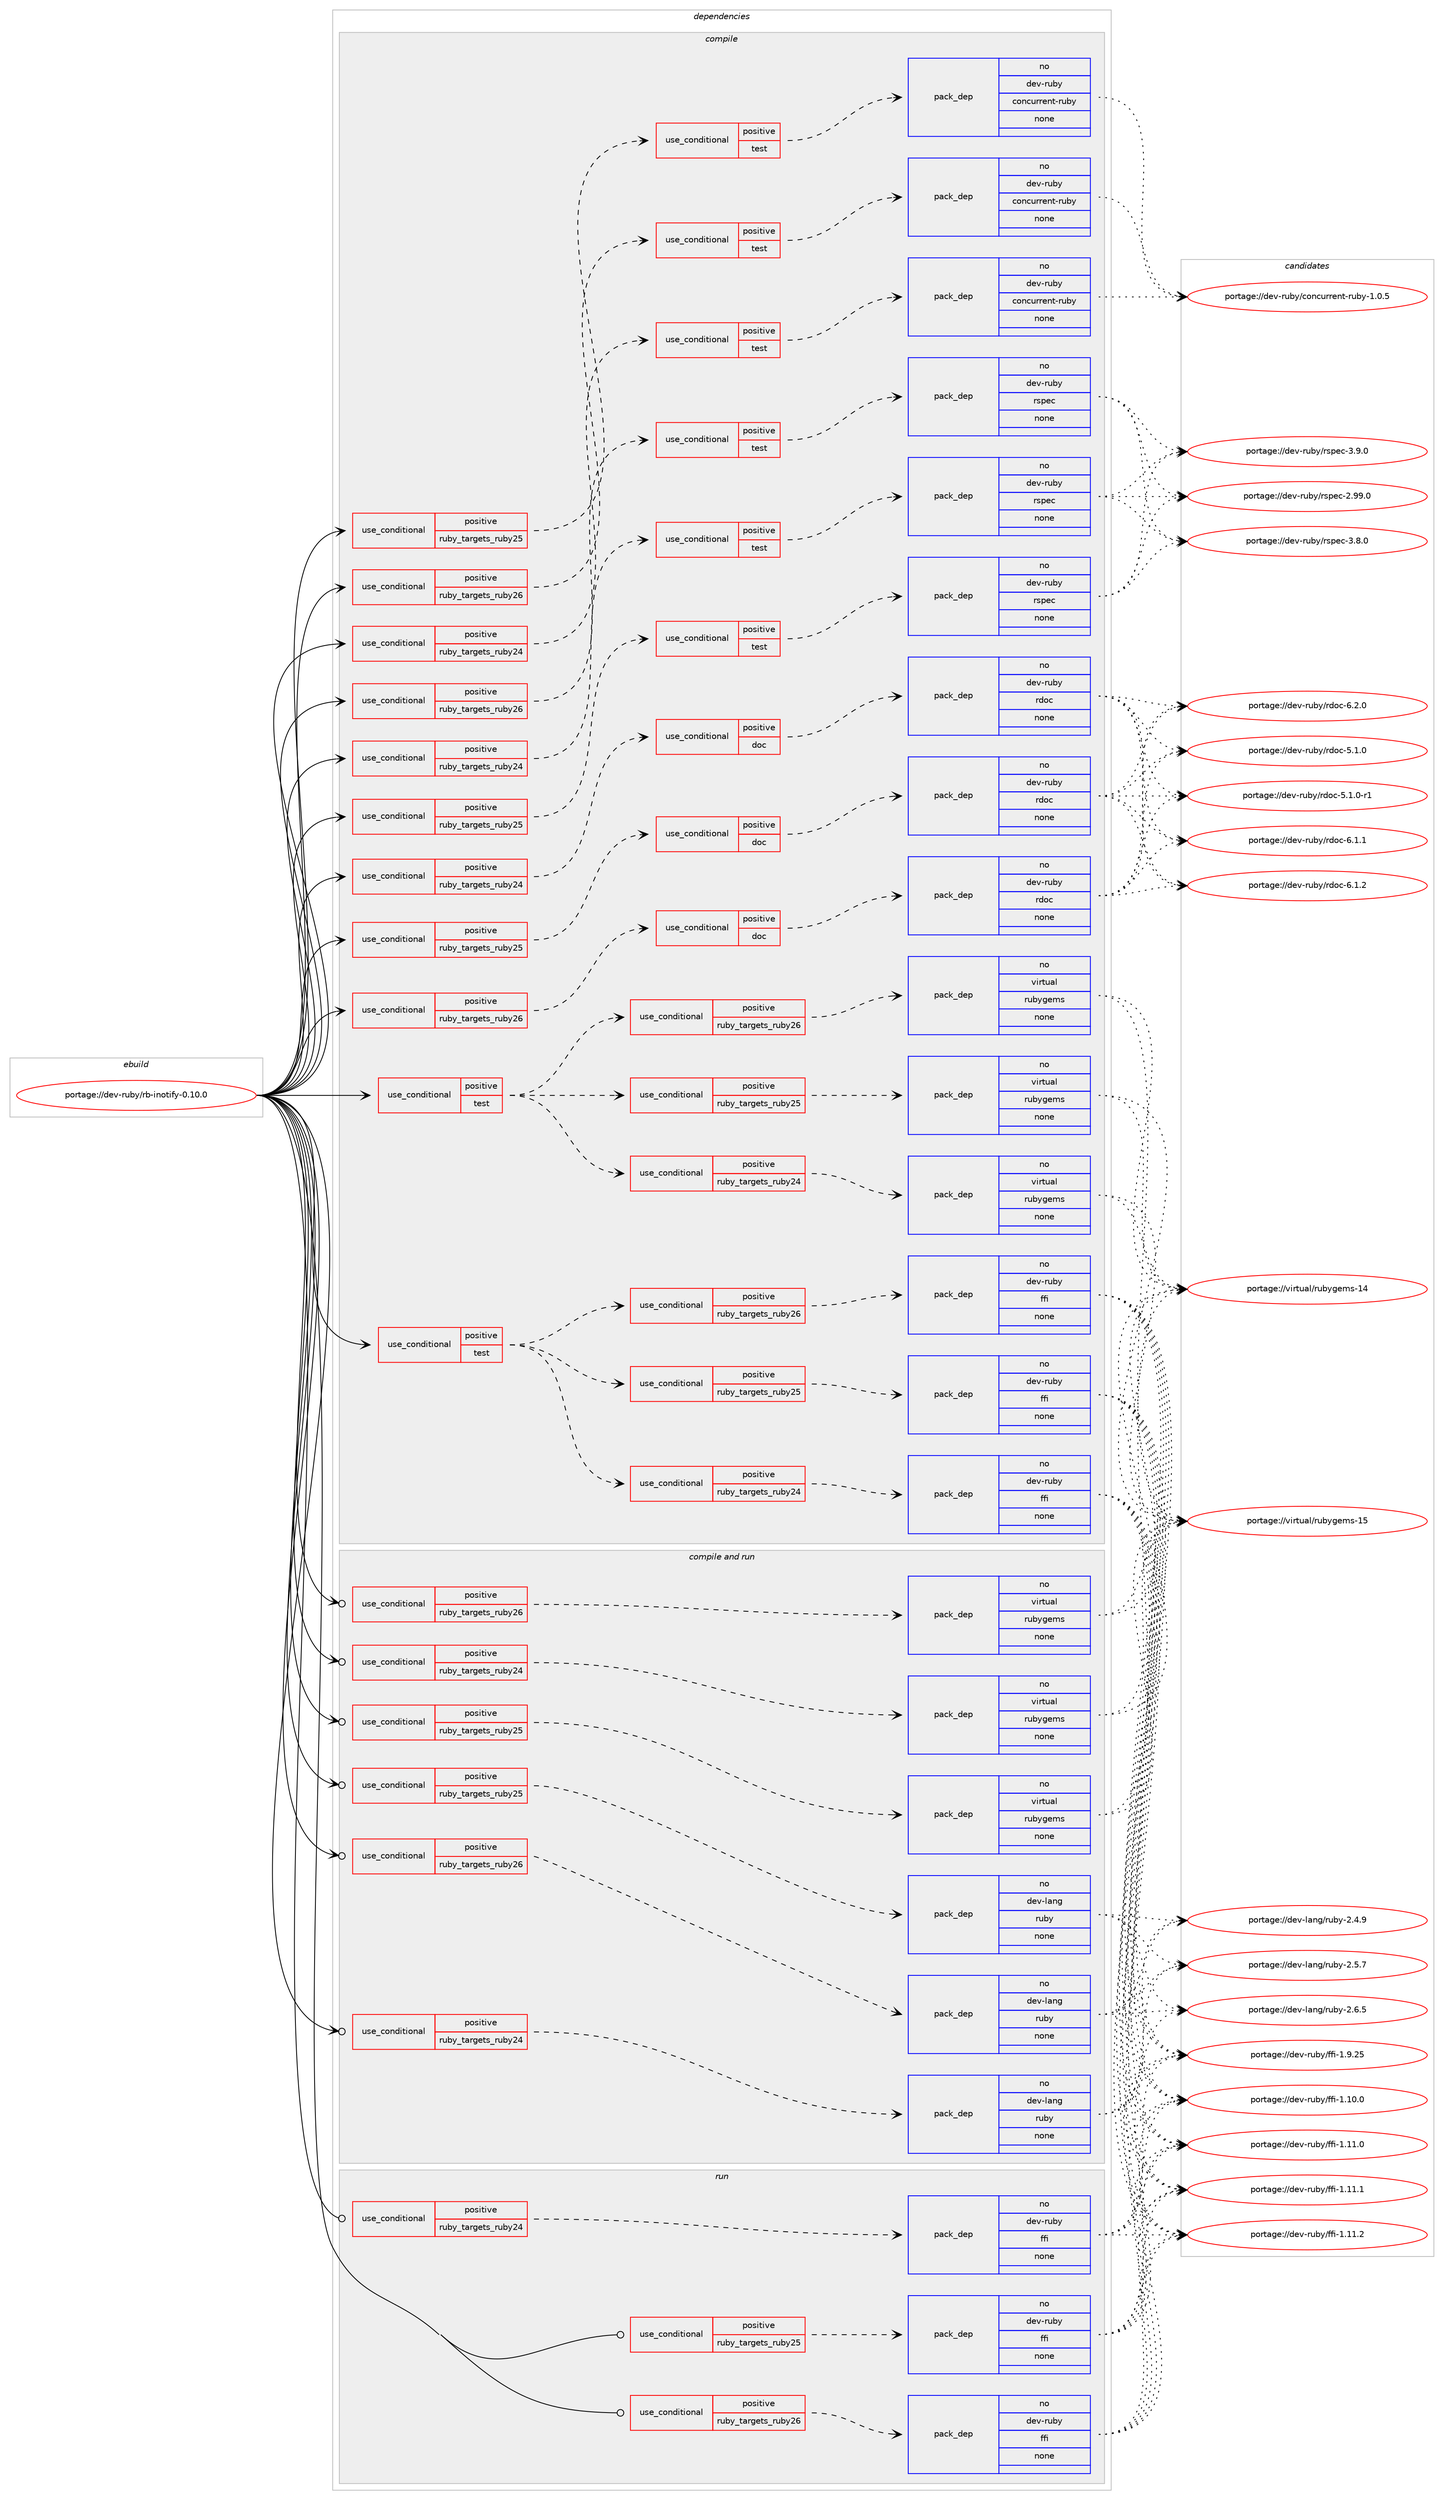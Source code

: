 digraph prolog {

# *************
# Graph options
# *************

newrank=true;
concentrate=true;
compound=true;
graph [rankdir=LR,fontname=Helvetica,fontsize=10,ranksep=1.5];#, ranksep=2.5, nodesep=0.2];
edge  [arrowhead=vee];
node  [fontname=Helvetica,fontsize=10];

# **********
# The ebuild
# **********

subgraph cluster_leftcol {
color=gray;
rank=same;
label=<<i>ebuild</i>>;
id [label="portage://dev-ruby/rb-inotify-0.10.0", color=red, width=4, href="../dev-ruby/rb-inotify-0.10.0.svg"];
}

# ****************
# The dependencies
# ****************

subgraph cluster_midcol {
color=gray;
label=<<i>dependencies</i>>;
subgraph cluster_compile {
fillcolor="#eeeeee";
style=filled;
label=<<i>compile</i>>;
subgraph cond60640 {
dependency237600 [label=<<TABLE BORDER="0" CELLBORDER="1" CELLSPACING="0" CELLPADDING="4"><TR><TD ROWSPAN="3" CELLPADDING="10">use_conditional</TD></TR><TR><TD>positive</TD></TR><TR><TD>ruby_targets_ruby24</TD></TR></TABLE>>, shape=none, color=red];
subgraph cond60641 {
dependency237601 [label=<<TABLE BORDER="0" CELLBORDER="1" CELLSPACING="0" CELLPADDING="4"><TR><TD ROWSPAN="3" CELLPADDING="10">use_conditional</TD></TR><TR><TD>positive</TD></TR><TR><TD>doc</TD></TR></TABLE>>, shape=none, color=red];
subgraph pack173405 {
dependency237602 [label=<<TABLE BORDER="0" CELLBORDER="1" CELLSPACING="0" CELLPADDING="4" WIDTH="220"><TR><TD ROWSPAN="6" CELLPADDING="30">pack_dep</TD></TR><TR><TD WIDTH="110">no</TD></TR><TR><TD>dev-ruby</TD></TR><TR><TD>rdoc</TD></TR><TR><TD>none</TD></TR><TR><TD></TD></TR></TABLE>>, shape=none, color=blue];
}
dependency237601:e -> dependency237602:w [weight=20,style="dashed",arrowhead="vee"];
}
dependency237600:e -> dependency237601:w [weight=20,style="dashed",arrowhead="vee"];
}
id:e -> dependency237600:w [weight=20,style="solid",arrowhead="vee"];
subgraph cond60642 {
dependency237603 [label=<<TABLE BORDER="0" CELLBORDER="1" CELLSPACING="0" CELLPADDING="4"><TR><TD ROWSPAN="3" CELLPADDING="10">use_conditional</TD></TR><TR><TD>positive</TD></TR><TR><TD>ruby_targets_ruby24</TD></TR></TABLE>>, shape=none, color=red];
subgraph cond60643 {
dependency237604 [label=<<TABLE BORDER="0" CELLBORDER="1" CELLSPACING="0" CELLPADDING="4"><TR><TD ROWSPAN="3" CELLPADDING="10">use_conditional</TD></TR><TR><TD>positive</TD></TR><TR><TD>test</TD></TR></TABLE>>, shape=none, color=red];
subgraph pack173406 {
dependency237605 [label=<<TABLE BORDER="0" CELLBORDER="1" CELLSPACING="0" CELLPADDING="4" WIDTH="220"><TR><TD ROWSPAN="6" CELLPADDING="30">pack_dep</TD></TR><TR><TD WIDTH="110">no</TD></TR><TR><TD>dev-ruby</TD></TR><TR><TD>concurrent-ruby</TD></TR><TR><TD>none</TD></TR><TR><TD></TD></TR></TABLE>>, shape=none, color=blue];
}
dependency237604:e -> dependency237605:w [weight=20,style="dashed",arrowhead="vee"];
}
dependency237603:e -> dependency237604:w [weight=20,style="dashed",arrowhead="vee"];
}
id:e -> dependency237603:w [weight=20,style="solid",arrowhead="vee"];
subgraph cond60644 {
dependency237606 [label=<<TABLE BORDER="0" CELLBORDER="1" CELLSPACING="0" CELLPADDING="4"><TR><TD ROWSPAN="3" CELLPADDING="10">use_conditional</TD></TR><TR><TD>positive</TD></TR><TR><TD>ruby_targets_ruby24</TD></TR></TABLE>>, shape=none, color=red];
subgraph cond60645 {
dependency237607 [label=<<TABLE BORDER="0" CELLBORDER="1" CELLSPACING="0" CELLPADDING="4"><TR><TD ROWSPAN="3" CELLPADDING="10">use_conditional</TD></TR><TR><TD>positive</TD></TR><TR><TD>test</TD></TR></TABLE>>, shape=none, color=red];
subgraph pack173407 {
dependency237608 [label=<<TABLE BORDER="0" CELLBORDER="1" CELLSPACING="0" CELLPADDING="4" WIDTH="220"><TR><TD ROWSPAN="6" CELLPADDING="30">pack_dep</TD></TR><TR><TD WIDTH="110">no</TD></TR><TR><TD>dev-ruby</TD></TR><TR><TD>rspec</TD></TR><TR><TD>none</TD></TR><TR><TD></TD></TR></TABLE>>, shape=none, color=blue];
}
dependency237607:e -> dependency237608:w [weight=20,style="dashed",arrowhead="vee"];
}
dependency237606:e -> dependency237607:w [weight=20,style="dashed",arrowhead="vee"];
}
id:e -> dependency237606:w [weight=20,style="solid",arrowhead="vee"];
subgraph cond60646 {
dependency237609 [label=<<TABLE BORDER="0" CELLBORDER="1" CELLSPACING="0" CELLPADDING="4"><TR><TD ROWSPAN="3" CELLPADDING="10">use_conditional</TD></TR><TR><TD>positive</TD></TR><TR><TD>ruby_targets_ruby25</TD></TR></TABLE>>, shape=none, color=red];
subgraph cond60647 {
dependency237610 [label=<<TABLE BORDER="0" CELLBORDER="1" CELLSPACING="0" CELLPADDING="4"><TR><TD ROWSPAN="3" CELLPADDING="10">use_conditional</TD></TR><TR><TD>positive</TD></TR><TR><TD>doc</TD></TR></TABLE>>, shape=none, color=red];
subgraph pack173408 {
dependency237611 [label=<<TABLE BORDER="0" CELLBORDER="1" CELLSPACING="0" CELLPADDING="4" WIDTH="220"><TR><TD ROWSPAN="6" CELLPADDING="30">pack_dep</TD></TR><TR><TD WIDTH="110">no</TD></TR><TR><TD>dev-ruby</TD></TR><TR><TD>rdoc</TD></TR><TR><TD>none</TD></TR><TR><TD></TD></TR></TABLE>>, shape=none, color=blue];
}
dependency237610:e -> dependency237611:w [weight=20,style="dashed",arrowhead="vee"];
}
dependency237609:e -> dependency237610:w [weight=20,style="dashed",arrowhead="vee"];
}
id:e -> dependency237609:w [weight=20,style="solid",arrowhead="vee"];
subgraph cond60648 {
dependency237612 [label=<<TABLE BORDER="0" CELLBORDER="1" CELLSPACING="0" CELLPADDING="4"><TR><TD ROWSPAN="3" CELLPADDING="10">use_conditional</TD></TR><TR><TD>positive</TD></TR><TR><TD>ruby_targets_ruby25</TD></TR></TABLE>>, shape=none, color=red];
subgraph cond60649 {
dependency237613 [label=<<TABLE BORDER="0" CELLBORDER="1" CELLSPACING="0" CELLPADDING="4"><TR><TD ROWSPAN="3" CELLPADDING="10">use_conditional</TD></TR><TR><TD>positive</TD></TR><TR><TD>test</TD></TR></TABLE>>, shape=none, color=red];
subgraph pack173409 {
dependency237614 [label=<<TABLE BORDER="0" CELLBORDER="1" CELLSPACING="0" CELLPADDING="4" WIDTH="220"><TR><TD ROWSPAN="6" CELLPADDING="30">pack_dep</TD></TR><TR><TD WIDTH="110">no</TD></TR><TR><TD>dev-ruby</TD></TR><TR><TD>concurrent-ruby</TD></TR><TR><TD>none</TD></TR><TR><TD></TD></TR></TABLE>>, shape=none, color=blue];
}
dependency237613:e -> dependency237614:w [weight=20,style="dashed",arrowhead="vee"];
}
dependency237612:e -> dependency237613:w [weight=20,style="dashed",arrowhead="vee"];
}
id:e -> dependency237612:w [weight=20,style="solid",arrowhead="vee"];
subgraph cond60650 {
dependency237615 [label=<<TABLE BORDER="0" CELLBORDER="1" CELLSPACING="0" CELLPADDING="4"><TR><TD ROWSPAN="3" CELLPADDING="10">use_conditional</TD></TR><TR><TD>positive</TD></TR><TR><TD>ruby_targets_ruby25</TD></TR></TABLE>>, shape=none, color=red];
subgraph cond60651 {
dependency237616 [label=<<TABLE BORDER="0" CELLBORDER="1" CELLSPACING="0" CELLPADDING="4"><TR><TD ROWSPAN="3" CELLPADDING="10">use_conditional</TD></TR><TR><TD>positive</TD></TR><TR><TD>test</TD></TR></TABLE>>, shape=none, color=red];
subgraph pack173410 {
dependency237617 [label=<<TABLE BORDER="0" CELLBORDER="1" CELLSPACING="0" CELLPADDING="4" WIDTH="220"><TR><TD ROWSPAN="6" CELLPADDING="30">pack_dep</TD></TR><TR><TD WIDTH="110">no</TD></TR><TR><TD>dev-ruby</TD></TR><TR><TD>rspec</TD></TR><TR><TD>none</TD></TR><TR><TD></TD></TR></TABLE>>, shape=none, color=blue];
}
dependency237616:e -> dependency237617:w [weight=20,style="dashed",arrowhead="vee"];
}
dependency237615:e -> dependency237616:w [weight=20,style="dashed",arrowhead="vee"];
}
id:e -> dependency237615:w [weight=20,style="solid",arrowhead="vee"];
subgraph cond60652 {
dependency237618 [label=<<TABLE BORDER="0" CELLBORDER="1" CELLSPACING="0" CELLPADDING="4"><TR><TD ROWSPAN="3" CELLPADDING="10">use_conditional</TD></TR><TR><TD>positive</TD></TR><TR><TD>ruby_targets_ruby26</TD></TR></TABLE>>, shape=none, color=red];
subgraph cond60653 {
dependency237619 [label=<<TABLE BORDER="0" CELLBORDER="1" CELLSPACING="0" CELLPADDING="4"><TR><TD ROWSPAN="3" CELLPADDING="10">use_conditional</TD></TR><TR><TD>positive</TD></TR><TR><TD>doc</TD></TR></TABLE>>, shape=none, color=red];
subgraph pack173411 {
dependency237620 [label=<<TABLE BORDER="0" CELLBORDER="1" CELLSPACING="0" CELLPADDING="4" WIDTH="220"><TR><TD ROWSPAN="6" CELLPADDING="30">pack_dep</TD></TR><TR><TD WIDTH="110">no</TD></TR><TR><TD>dev-ruby</TD></TR><TR><TD>rdoc</TD></TR><TR><TD>none</TD></TR><TR><TD></TD></TR></TABLE>>, shape=none, color=blue];
}
dependency237619:e -> dependency237620:w [weight=20,style="dashed",arrowhead="vee"];
}
dependency237618:e -> dependency237619:w [weight=20,style="dashed",arrowhead="vee"];
}
id:e -> dependency237618:w [weight=20,style="solid",arrowhead="vee"];
subgraph cond60654 {
dependency237621 [label=<<TABLE BORDER="0" CELLBORDER="1" CELLSPACING="0" CELLPADDING="4"><TR><TD ROWSPAN="3" CELLPADDING="10">use_conditional</TD></TR><TR><TD>positive</TD></TR><TR><TD>ruby_targets_ruby26</TD></TR></TABLE>>, shape=none, color=red];
subgraph cond60655 {
dependency237622 [label=<<TABLE BORDER="0" CELLBORDER="1" CELLSPACING="0" CELLPADDING="4"><TR><TD ROWSPAN="3" CELLPADDING="10">use_conditional</TD></TR><TR><TD>positive</TD></TR><TR><TD>test</TD></TR></TABLE>>, shape=none, color=red];
subgraph pack173412 {
dependency237623 [label=<<TABLE BORDER="0" CELLBORDER="1" CELLSPACING="0" CELLPADDING="4" WIDTH="220"><TR><TD ROWSPAN="6" CELLPADDING="30">pack_dep</TD></TR><TR><TD WIDTH="110">no</TD></TR><TR><TD>dev-ruby</TD></TR><TR><TD>concurrent-ruby</TD></TR><TR><TD>none</TD></TR><TR><TD></TD></TR></TABLE>>, shape=none, color=blue];
}
dependency237622:e -> dependency237623:w [weight=20,style="dashed",arrowhead="vee"];
}
dependency237621:e -> dependency237622:w [weight=20,style="dashed",arrowhead="vee"];
}
id:e -> dependency237621:w [weight=20,style="solid",arrowhead="vee"];
subgraph cond60656 {
dependency237624 [label=<<TABLE BORDER="0" CELLBORDER="1" CELLSPACING="0" CELLPADDING="4"><TR><TD ROWSPAN="3" CELLPADDING="10">use_conditional</TD></TR><TR><TD>positive</TD></TR><TR><TD>ruby_targets_ruby26</TD></TR></TABLE>>, shape=none, color=red];
subgraph cond60657 {
dependency237625 [label=<<TABLE BORDER="0" CELLBORDER="1" CELLSPACING="0" CELLPADDING="4"><TR><TD ROWSPAN="3" CELLPADDING="10">use_conditional</TD></TR><TR><TD>positive</TD></TR><TR><TD>test</TD></TR></TABLE>>, shape=none, color=red];
subgraph pack173413 {
dependency237626 [label=<<TABLE BORDER="0" CELLBORDER="1" CELLSPACING="0" CELLPADDING="4" WIDTH="220"><TR><TD ROWSPAN="6" CELLPADDING="30">pack_dep</TD></TR><TR><TD WIDTH="110">no</TD></TR><TR><TD>dev-ruby</TD></TR><TR><TD>rspec</TD></TR><TR><TD>none</TD></TR><TR><TD></TD></TR></TABLE>>, shape=none, color=blue];
}
dependency237625:e -> dependency237626:w [weight=20,style="dashed",arrowhead="vee"];
}
dependency237624:e -> dependency237625:w [weight=20,style="dashed",arrowhead="vee"];
}
id:e -> dependency237624:w [weight=20,style="solid",arrowhead="vee"];
subgraph cond60658 {
dependency237627 [label=<<TABLE BORDER="0" CELLBORDER="1" CELLSPACING="0" CELLPADDING="4"><TR><TD ROWSPAN="3" CELLPADDING="10">use_conditional</TD></TR><TR><TD>positive</TD></TR><TR><TD>test</TD></TR></TABLE>>, shape=none, color=red];
subgraph cond60659 {
dependency237628 [label=<<TABLE BORDER="0" CELLBORDER="1" CELLSPACING="0" CELLPADDING="4"><TR><TD ROWSPAN="3" CELLPADDING="10">use_conditional</TD></TR><TR><TD>positive</TD></TR><TR><TD>ruby_targets_ruby24</TD></TR></TABLE>>, shape=none, color=red];
subgraph pack173414 {
dependency237629 [label=<<TABLE BORDER="0" CELLBORDER="1" CELLSPACING="0" CELLPADDING="4" WIDTH="220"><TR><TD ROWSPAN="6" CELLPADDING="30">pack_dep</TD></TR><TR><TD WIDTH="110">no</TD></TR><TR><TD>dev-ruby</TD></TR><TR><TD>ffi</TD></TR><TR><TD>none</TD></TR><TR><TD></TD></TR></TABLE>>, shape=none, color=blue];
}
dependency237628:e -> dependency237629:w [weight=20,style="dashed",arrowhead="vee"];
}
dependency237627:e -> dependency237628:w [weight=20,style="dashed",arrowhead="vee"];
subgraph cond60660 {
dependency237630 [label=<<TABLE BORDER="0" CELLBORDER="1" CELLSPACING="0" CELLPADDING="4"><TR><TD ROWSPAN="3" CELLPADDING="10">use_conditional</TD></TR><TR><TD>positive</TD></TR><TR><TD>ruby_targets_ruby25</TD></TR></TABLE>>, shape=none, color=red];
subgraph pack173415 {
dependency237631 [label=<<TABLE BORDER="0" CELLBORDER="1" CELLSPACING="0" CELLPADDING="4" WIDTH="220"><TR><TD ROWSPAN="6" CELLPADDING="30">pack_dep</TD></TR><TR><TD WIDTH="110">no</TD></TR><TR><TD>dev-ruby</TD></TR><TR><TD>ffi</TD></TR><TR><TD>none</TD></TR><TR><TD></TD></TR></TABLE>>, shape=none, color=blue];
}
dependency237630:e -> dependency237631:w [weight=20,style="dashed",arrowhead="vee"];
}
dependency237627:e -> dependency237630:w [weight=20,style="dashed",arrowhead="vee"];
subgraph cond60661 {
dependency237632 [label=<<TABLE BORDER="0" CELLBORDER="1" CELLSPACING="0" CELLPADDING="4"><TR><TD ROWSPAN="3" CELLPADDING="10">use_conditional</TD></TR><TR><TD>positive</TD></TR><TR><TD>ruby_targets_ruby26</TD></TR></TABLE>>, shape=none, color=red];
subgraph pack173416 {
dependency237633 [label=<<TABLE BORDER="0" CELLBORDER="1" CELLSPACING="0" CELLPADDING="4" WIDTH="220"><TR><TD ROWSPAN="6" CELLPADDING="30">pack_dep</TD></TR><TR><TD WIDTH="110">no</TD></TR><TR><TD>dev-ruby</TD></TR><TR><TD>ffi</TD></TR><TR><TD>none</TD></TR><TR><TD></TD></TR></TABLE>>, shape=none, color=blue];
}
dependency237632:e -> dependency237633:w [weight=20,style="dashed",arrowhead="vee"];
}
dependency237627:e -> dependency237632:w [weight=20,style="dashed",arrowhead="vee"];
}
id:e -> dependency237627:w [weight=20,style="solid",arrowhead="vee"];
subgraph cond60662 {
dependency237634 [label=<<TABLE BORDER="0" CELLBORDER="1" CELLSPACING="0" CELLPADDING="4"><TR><TD ROWSPAN="3" CELLPADDING="10">use_conditional</TD></TR><TR><TD>positive</TD></TR><TR><TD>test</TD></TR></TABLE>>, shape=none, color=red];
subgraph cond60663 {
dependency237635 [label=<<TABLE BORDER="0" CELLBORDER="1" CELLSPACING="0" CELLPADDING="4"><TR><TD ROWSPAN="3" CELLPADDING="10">use_conditional</TD></TR><TR><TD>positive</TD></TR><TR><TD>ruby_targets_ruby24</TD></TR></TABLE>>, shape=none, color=red];
subgraph pack173417 {
dependency237636 [label=<<TABLE BORDER="0" CELLBORDER="1" CELLSPACING="0" CELLPADDING="4" WIDTH="220"><TR><TD ROWSPAN="6" CELLPADDING="30">pack_dep</TD></TR><TR><TD WIDTH="110">no</TD></TR><TR><TD>virtual</TD></TR><TR><TD>rubygems</TD></TR><TR><TD>none</TD></TR><TR><TD></TD></TR></TABLE>>, shape=none, color=blue];
}
dependency237635:e -> dependency237636:w [weight=20,style="dashed",arrowhead="vee"];
}
dependency237634:e -> dependency237635:w [weight=20,style="dashed",arrowhead="vee"];
subgraph cond60664 {
dependency237637 [label=<<TABLE BORDER="0" CELLBORDER="1" CELLSPACING="0" CELLPADDING="4"><TR><TD ROWSPAN="3" CELLPADDING="10">use_conditional</TD></TR><TR><TD>positive</TD></TR><TR><TD>ruby_targets_ruby25</TD></TR></TABLE>>, shape=none, color=red];
subgraph pack173418 {
dependency237638 [label=<<TABLE BORDER="0" CELLBORDER="1" CELLSPACING="0" CELLPADDING="4" WIDTH="220"><TR><TD ROWSPAN="6" CELLPADDING="30">pack_dep</TD></TR><TR><TD WIDTH="110">no</TD></TR><TR><TD>virtual</TD></TR><TR><TD>rubygems</TD></TR><TR><TD>none</TD></TR><TR><TD></TD></TR></TABLE>>, shape=none, color=blue];
}
dependency237637:e -> dependency237638:w [weight=20,style="dashed",arrowhead="vee"];
}
dependency237634:e -> dependency237637:w [weight=20,style="dashed",arrowhead="vee"];
subgraph cond60665 {
dependency237639 [label=<<TABLE BORDER="0" CELLBORDER="1" CELLSPACING="0" CELLPADDING="4"><TR><TD ROWSPAN="3" CELLPADDING="10">use_conditional</TD></TR><TR><TD>positive</TD></TR><TR><TD>ruby_targets_ruby26</TD></TR></TABLE>>, shape=none, color=red];
subgraph pack173419 {
dependency237640 [label=<<TABLE BORDER="0" CELLBORDER="1" CELLSPACING="0" CELLPADDING="4" WIDTH="220"><TR><TD ROWSPAN="6" CELLPADDING="30">pack_dep</TD></TR><TR><TD WIDTH="110">no</TD></TR><TR><TD>virtual</TD></TR><TR><TD>rubygems</TD></TR><TR><TD>none</TD></TR><TR><TD></TD></TR></TABLE>>, shape=none, color=blue];
}
dependency237639:e -> dependency237640:w [weight=20,style="dashed",arrowhead="vee"];
}
dependency237634:e -> dependency237639:w [weight=20,style="dashed",arrowhead="vee"];
}
id:e -> dependency237634:w [weight=20,style="solid",arrowhead="vee"];
}
subgraph cluster_compileandrun {
fillcolor="#eeeeee";
style=filled;
label=<<i>compile and run</i>>;
subgraph cond60666 {
dependency237641 [label=<<TABLE BORDER="0" CELLBORDER="1" CELLSPACING="0" CELLPADDING="4"><TR><TD ROWSPAN="3" CELLPADDING="10">use_conditional</TD></TR><TR><TD>positive</TD></TR><TR><TD>ruby_targets_ruby24</TD></TR></TABLE>>, shape=none, color=red];
subgraph pack173420 {
dependency237642 [label=<<TABLE BORDER="0" CELLBORDER="1" CELLSPACING="0" CELLPADDING="4" WIDTH="220"><TR><TD ROWSPAN="6" CELLPADDING="30">pack_dep</TD></TR><TR><TD WIDTH="110">no</TD></TR><TR><TD>dev-lang</TD></TR><TR><TD>ruby</TD></TR><TR><TD>none</TD></TR><TR><TD></TD></TR></TABLE>>, shape=none, color=blue];
}
dependency237641:e -> dependency237642:w [weight=20,style="dashed",arrowhead="vee"];
}
id:e -> dependency237641:w [weight=20,style="solid",arrowhead="odotvee"];
subgraph cond60667 {
dependency237643 [label=<<TABLE BORDER="0" CELLBORDER="1" CELLSPACING="0" CELLPADDING="4"><TR><TD ROWSPAN="3" CELLPADDING="10">use_conditional</TD></TR><TR><TD>positive</TD></TR><TR><TD>ruby_targets_ruby24</TD></TR></TABLE>>, shape=none, color=red];
subgraph pack173421 {
dependency237644 [label=<<TABLE BORDER="0" CELLBORDER="1" CELLSPACING="0" CELLPADDING="4" WIDTH="220"><TR><TD ROWSPAN="6" CELLPADDING="30">pack_dep</TD></TR><TR><TD WIDTH="110">no</TD></TR><TR><TD>virtual</TD></TR><TR><TD>rubygems</TD></TR><TR><TD>none</TD></TR><TR><TD></TD></TR></TABLE>>, shape=none, color=blue];
}
dependency237643:e -> dependency237644:w [weight=20,style="dashed",arrowhead="vee"];
}
id:e -> dependency237643:w [weight=20,style="solid",arrowhead="odotvee"];
subgraph cond60668 {
dependency237645 [label=<<TABLE BORDER="0" CELLBORDER="1" CELLSPACING="0" CELLPADDING="4"><TR><TD ROWSPAN="3" CELLPADDING="10">use_conditional</TD></TR><TR><TD>positive</TD></TR><TR><TD>ruby_targets_ruby25</TD></TR></TABLE>>, shape=none, color=red];
subgraph pack173422 {
dependency237646 [label=<<TABLE BORDER="0" CELLBORDER="1" CELLSPACING="0" CELLPADDING="4" WIDTH="220"><TR><TD ROWSPAN="6" CELLPADDING="30">pack_dep</TD></TR><TR><TD WIDTH="110">no</TD></TR><TR><TD>dev-lang</TD></TR><TR><TD>ruby</TD></TR><TR><TD>none</TD></TR><TR><TD></TD></TR></TABLE>>, shape=none, color=blue];
}
dependency237645:e -> dependency237646:w [weight=20,style="dashed",arrowhead="vee"];
}
id:e -> dependency237645:w [weight=20,style="solid",arrowhead="odotvee"];
subgraph cond60669 {
dependency237647 [label=<<TABLE BORDER="0" CELLBORDER="1" CELLSPACING="0" CELLPADDING="4"><TR><TD ROWSPAN="3" CELLPADDING="10">use_conditional</TD></TR><TR><TD>positive</TD></TR><TR><TD>ruby_targets_ruby25</TD></TR></TABLE>>, shape=none, color=red];
subgraph pack173423 {
dependency237648 [label=<<TABLE BORDER="0" CELLBORDER="1" CELLSPACING="0" CELLPADDING="4" WIDTH="220"><TR><TD ROWSPAN="6" CELLPADDING="30">pack_dep</TD></TR><TR><TD WIDTH="110">no</TD></TR><TR><TD>virtual</TD></TR><TR><TD>rubygems</TD></TR><TR><TD>none</TD></TR><TR><TD></TD></TR></TABLE>>, shape=none, color=blue];
}
dependency237647:e -> dependency237648:w [weight=20,style="dashed",arrowhead="vee"];
}
id:e -> dependency237647:w [weight=20,style="solid",arrowhead="odotvee"];
subgraph cond60670 {
dependency237649 [label=<<TABLE BORDER="0" CELLBORDER="1" CELLSPACING="0" CELLPADDING="4"><TR><TD ROWSPAN="3" CELLPADDING="10">use_conditional</TD></TR><TR><TD>positive</TD></TR><TR><TD>ruby_targets_ruby26</TD></TR></TABLE>>, shape=none, color=red];
subgraph pack173424 {
dependency237650 [label=<<TABLE BORDER="0" CELLBORDER="1" CELLSPACING="0" CELLPADDING="4" WIDTH="220"><TR><TD ROWSPAN="6" CELLPADDING="30">pack_dep</TD></TR><TR><TD WIDTH="110">no</TD></TR><TR><TD>dev-lang</TD></TR><TR><TD>ruby</TD></TR><TR><TD>none</TD></TR><TR><TD></TD></TR></TABLE>>, shape=none, color=blue];
}
dependency237649:e -> dependency237650:w [weight=20,style="dashed",arrowhead="vee"];
}
id:e -> dependency237649:w [weight=20,style="solid",arrowhead="odotvee"];
subgraph cond60671 {
dependency237651 [label=<<TABLE BORDER="0" CELLBORDER="1" CELLSPACING="0" CELLPADDING="4"><TR><TD ROWSPAN="3" CELLPADDING="10">use_conditional</TD></TR><TR><TD>positive</TD></TR><TR><TD>ruby_targets_ruby26</TD></TR></TABLE>>, shape=none, color=red];
subgraph pack173425 {
dependency237652 [label=<<TABLE BORDER="0" CELLBORDER="1" CELLSPACING="0" CELLPADDING="4" WIDTH="220"><TR><TD ROWSPAN="6" CELLPADDING="30">pack_dep</TD></TR><TR><TD WIDTH="110">no</TD></TR><TR><TD>virtual</TD></TR><TR><TD>rubygems</TD></TR><TR><TD>none</TD></TR><TR><TD></TD></TR></TABLE>>, shape=none, color=blue];
}
dependency237651:e -> dependency237652:w [weight=20,style="dashed",arrowhead="vee"];
}
id:e -> dependency237651:w [weight=20,style="solid",arrowhead="odotvee"];
}
subgraph cluster_run {
fillcolor="#eeeeee";
style=filled;
label=<<i>run</i>>;
subgraph cond60672 {
dependency237653 [label=<<TABLE BORDER="0" CELLBORDER="1" CELLSPACING="0" CELLPADDING="4"><TR><TD ROWSPAN="3" CELLPADDING="10">use_conditional</TD></TR><TR><TD>positive</TD></TR><TR><TD>ruby_targets_ruby24</TD></TR></TABLE>>, shape=none, color=red];
subgraph pack173426 {
dependency237654 [label=<<TABLE BORDER="0" CELLBORDER="1" CELLSPACING="0" CELLPADDING="4" WIDTH="220"><TR><TD ROWSPAN="6" CELLPADDING="30">pack_dep</TD></TR><TR><TD WIDTH="110">no</TD></TR><TR><TD>dev-ruby</TD></TR><TR><TD>ffi</TD></TR><TR><TD>none</TD></TR><TR><TD></TD></TR></TABLE>>, shape=none, color=blue];
}
dependency237653:e -> dependency237654:w [weight=20,style="dashed",arrowhead="vee"];
}
id:e -> dependency237653:w [weight=20,style="solid",arrowhead="odot"];
subgraph cond60673 {
dependency237655 [label=<<TABLE BORDER="0" CELLBORDER="1" CELLSPACING="0" CELLPADDING="4"><TR><TD ROWSPAN="3" CELLPADDING="10">use_conditional</TD></TR><TR><TD>positive</TD></TR><TR><TD>ruby_targets_ruby25</TD></TR></TABLE>>, shape=none, color=red];
subgraph pack173427 {
dependency237656 [label=<<TABLE BORDER="0" CELLBORDER="1" CELLSPACING="0" CELLPADDING="4" WIDTH="220"><TR><TD ROWSPAN="6" CELLPADDING="30">pack_dep</TD></TR><TR><TD WIDTH="110">no</TD></TR><TR><TD>dev-ruby</TD></TR><TR><TD>ffi</TD></TR><TR><TD>none</TD></TR><TR><TD></TD></TR></TABLE>>, shape=none, color=blue];
}
dependency237655:e -> dependency237656:w [weight=20,style="dashed",arrowhead="vee"];
}
id:e -> dependency237655:w [weight=20,style="solid",arrowhead="odot"];
subgraph cond60674 {
dependency237657 [label=<<TABLE BORDER="0" CELLBORDER="1" CELLSPACING="0" CELLPADDING="4"><TR><TD ROWSPAN="3" CELLPADDING="10">use_conditional</TD></TR><TR><TD>positive</TD></TR><TR><TD>ruby_targets_ruby26</TD></TR></TABLE>>, shape=none, color=red];
subgraph pack173428 {
dependency237658 [label=<<TABLE BORDER="0" CELLBORDER="1" CELLSPACING="0" CELLPADDING="4" WIDTH="220"><TR><TD ROWSPAN="6" CELLPADDING="30">pack_dep</TD></TR><TR><TD WIDTH="110">no</TD></TR><TR><TD>dev-ruby</TD></TR><TR><TD>ffi</TD></TR><TR><TD>none</TD></TR><TR><TD></TD></TR></TABLE>>, shape=none, color=blue];
}
dependency237657:e -> dependency237658:w [weight=20,style="dashed",arrowhead="vee"];
}
id:e -> dependency237657:w [weight=20,style="solid",arrowhead="odot"];
}
}

# **************
# The candidates
# **************

subgraph cluster_choices {
rank=same;
color=gray;
label=<<i>candidates</i>>;

subgraph choice173405 {
color=black;
nodesep=1;
choiceportage10010111845114117981214711410011199455346494648 [label="portage://dev-ruby/rdoc-5.1.0", color=red, width=4,href="../dev-ruby/rdoc-5.1.0.svg"];
choiceportage100101118451141179812147114100111994553464946484511449 [label="portage://dev-ruby/rdoc-5.1.0-r1", color=red, width=4,href="../dev-ruby/rdoc-5.1.0-r1.svg"];
choiceportage10010111845114117981214711410011199455446494649 [label="portage://dev-ruby/rdoc-6.1.1", color=red, width=4,href="../dev-ruby/rdoc-6.1.1.svg"];
choiceportage10010111845114117981214711410011199455446494650 [label="portage://dev-ruby/rdoc-6.1.2", color=red, width=4,href="../dev-ruby/rdoc-6.1.2.svg"];
choiceportage10010111845114117981214711410011199455446504648 [label="portage://dev-ruby/rdoc-6.2.0", color=red, width=4,href="../dev-ruby/rdoc-6.2.0.svg"];
dependency237602:e -> choiceportage10010111845114117981214711410011199455346494648:w [style=dotted,weight="100"];
dependency237602:e -> choiceportage100101118451141179812147114100111994553464946484511449:w [style=dotted,weight="100"];
dependency237602:e -> choiceportage10010111845114117981214711410011199455446494649:w [style=dotted,weight="100"];
dependency237602:e -> choiceportage10010111845114117981214711410011199455446494650:w [style=dotted,weight="100"];
dependency237602:e -> choiceportage10010111845114117981214711410011199455446504648:w [style=dotted,weight="100"];
}
subgraph choice173406 {
color=black;
nodesep=1;
choiceportage10010111845114117981214799111110991171141141011101164511411798121454946484653 [label="portage://dev-ruby/concurrent-ruby-1.0.5", color=red, width=4,href="../dev-ruby/concurrent-ruby-1.0.5.svg"];
dependency237605:e -> choiceportage10010111845114117981214799111110991171141141011101164511411798121454946484653:w [style=dotted,weight="100"];
}
subgraph choice173407 {
color=black;
nodesep=1;
choiceportage1001011184511411798121471141151121019945504657574648 [label="portage://dev-ruby/rspec-2.99.0", color=red, width=4,href="../dev-ruby/rspec-2.99.0.svg"];
choiceportage10010111845114117981214711411511210199455146564648 [label="portage://dev-ruby/rspec-3.8.0", color=red, width=4,href="../dev-ruby/rspec-3.8.0.svg"];
choiceportage10010111845114117981214711411511210199455146574648 [label="portage://dev-ruby/rspec-3.9.0", color=red, width=4,href="../dev-ruby/rspec-3.9.0.svg"];
dependency237608:e -> choiceportage1001011184511411798121471141151121019945504657574648:w [style=dotted,weight="100"];
dependency237608:e -> choiceportage10010111845114117981214711411511210199455146564648:w [style=dotted,weight="100"];
dependency237608:e -> choiceportage10010111845114117981214711411511210199455146574648:w [style=dotted,weight="100"];
}
subgraph choice173408 {
color=black;
nodesep=1;
choiceportage10010111845114117981214711410011199455346494648 [label="portage://dev-ruby/rdoc-5.1.0", color=red, width=4,href="../dev-ruby/rdoc-5.1.0.svg"];
choiceportage100101118451141179812147114100111994553464946484511449 [label="portage://dev-ruby/rdoc-5.1.0-r1", color=red, width=4,href="../dev-ruby/rdoc-5.1.0-r1.svg"];
choiceportage10010111845114117981214711410011199455446494649 [label="portage://dev-ruby/rdoc-6.1.1", color=red, width=4,href="../dev-ruby/rdoc-6.1.1.svg"];
choiceportage10010111845114117981214711410011199455446494650 [label="portage://dev-ruby/rdoc-6.1.2", color=red, width=4,href="../dev-ruby/rdoc-6.1.2.svg"];
choiceportage10010111845114117981214711410011199455446504648 [label="portage://dev-ruby/rdoc-6.2.0", color=red, width=4,href="../dev-ruby/rdoc-6.2.0.svg"];
dependency237611:e -> choiceportage10010111845114117981214711410011199455346494648:w [style=dotted,weight="100"];
dependency237611:e -> choiceportage100101118451141179812147114100111994553464946484511449:w [style=dotted,weight="100"];
dependency237611:e -> choiceportage10010111845114117981214711410011199455446494649:w [style=dotted,weight="100"];
dependency237611:e -> choiceportage10010111845114117981214711410011199455446494650:w [style=dotted,weight="100"];
dependency237611:e -> choiceportage10010111845114117981214711410011199455446504648:w [style=dotted,weight="100"];
}
subgraph choice173409 {
color=black;
nodesep=1;
choiceportage10010111845114117981214799111110991171141141011101164511411798121454946484653 [label="portage://dev-ruby/concurrent-ruby-1.0.5", color=red, width=4,href="../dev-ruby/concurrent-ruby-1.0.5.svg"];
dependency237614:e -> choiceportage10010111845114117981214799111110991171141141011101164511411798121454946484653:w [style=dotted,weight="100"];
}
subgraph choice173410 {
color=black;
nodesep=1;
choiceportage1001011184511411798121471141151121019945504657574648 [label="portage://dev-ruby/rspec-2.99.0", color=red, width=4,href="../dev-ruby/rspec-2.99.0.svg"];
choiceportage10010111845114117981214711411511210199455146564648 [label="portage://dev-ruby/rspec-3.8.0", color=red, width=4,href="../dev-ruby/rspec-3.8.0.svg"];
choiceportage10010111845114117981214711411511210199455146574648 [label="portage://dev-ruby/rspec-3.9.0", color=red, width=4,href="../dev-ruby/rspec-3.9.0.svg"];
dependency237617:e -> choiceportage1001011184511411798121471141151121019945504657574648:w [style=dotted,weight="100"];
dependency237617:e -> choiceportage10010111845114117981214711411511210199455146564648:w [style=dotted,weight="100"];
dependency237617:e -> choiceportage10010111845114117981214711411511210199455146574648:w [style=dotted,weight="100"];
}
subgraph choice173411 {
color=black;
nodesep=1;
choiceportage10010111845114117981214711410011199455346494648 [label="portage://dev-ruby/rdoc-5.1.0", color=red, width=4,href="../dev-ruby/rdoc-5.1.0.svg"];
choiceportage100101118451141179812147114100111994553464946484511449 [label="portage://dev-ruby/rdoc-5.1.0-r1", color=red, width=4,href="../dev-ruby/rdoc-5.1.0-r1.svg"];
choiceportage10010111845114117981214711410011199455446494649 [label="portage://dev-ruby/rdoc-6.1.1", color=red, width=4,href="../dev-ruby/rdoc-6.1.1.svg"];
choiceportage10010111845114117981214711410011199455446494650 [label="portage://dev-ruby/rdoc-6.1.2", color=red, width=4,href="../dev-ruby/rdoc-6.1.2.svg"];
choiceportage10010111845114117981214711410011199455446504648 [label="portage://dev-ruby/rdoc-6.2.0", color=red, width=4,href="../dev-ruby/rdoc-6.2.0.svg"];
dependency237620:e -> choiceportage10010111845114117981214711410011199455346494648:w [style=dotted,weight="100"];
dependency237620:e -> choiceportage100101118451141179812147114100111994553464946484511449:w [style=dotted,weight="100"];
dependency237620:e -> choiceportage10010111845114117981214711410011199455446494649:w [style=dotted,weight="100"];
dependency237620:e -> choiceportage10010111845114117981214711410011199455446494650:w [style=dotted,weight="100"];
dependency237620:e -> choiceportage10010111845114117981214711410011199455446504648:w [style=dotted,weight="100"];
}
subgraph choice173412 {
color=black;
nodesep=1;
choiceportage10010111845114117981214799111110991171141141011101164511411798121454946484653 [label="portage://dev-ruby/concurrent-ruby-1.0.5", color=red, width=4,href="../dev-ruby/concurrent-ruby-1.0.5.svg"];
dependency237623:e -> choiceportage10010111845114117981214799111110991171141141011101164511411798121454946484653:w [style=dotted,weight="100"];
}
subgraph choice173413 {
color=black;
nodesep=1;
choiceportage1001011184511411798121471141151121019945504657574648 [label="portage://dev-ruby/rspec-2.99.0", color=red, width=4,href="../dev-ruby/rspec-2.99.0.svg"];
choiceportage10010111845114117981214711411511210199455146564648 [label="portage://dev-ruby/rspec-3.8.0", color=red, width=4,href="../dev-ruby/rspec-3.8.0.svg"];
choiceportage10010111845114117981214711411511210199455146574648 [label="portage://dev-ruby/rspec-3.9.0", color=red, width=4,href="../dev-ruby/rspec-3.9.0.svg"];
dependency237626:e -> choiceportage1001011184511411798121471141151121019945504657574648:w [style=dotted,weight="100"];
dependency237626:e -> choiceportage10010111845114117981214711411511210199455146564648:w [style=dotted,weight="100"];
dependency237626:e -> choiceportage10010111845114117981214711411511210199455146574648:w [style=dotted,weight="100"];
}
subgraph choice173414 {
color=black;
nodesep=1;
choiceportage10010111845114117981214710210210545494649484648 [label="portage://dev-ruby/ffi-1.10.0", color=red, width=4,href="../dev-ruby/ffi-1.10.0.svg"];
choiceportage10010111845114117981214710210210545494649494648 [label="portage://dev-ruby/ffi-1.11.0", color=red, width=4,href="../dev-ruby/ffi-1.11.0.svg"];
choiceportage10010111845114117981214710210210545494649494649 [label="portage://dev-ruby/ffi-1.11.1", color=red, width=4,href="../dev-ruby/ffi-1.11.1.svg"];
choiceportage10010111845114117981214710210210545494649494650 [label="portage://dev-ruby/ffi-1.11.2", color=red, width=4,href="../dev-ruby/ffi-1.11.2.svg"];
choiceportage10010111845114117981214710210210545494657465053 [label="portage://dev-ruby/ffi-1.9.25", color=red, width=4,href="../dev-ruby/ffi-1.9.25.svg"];
dependency237629:e -> choiceportage10010111845114117981214710210210545494649484648:w [style=dotted,weight="100"];
dependency237629:e -> choiceportage10010111845114117981214710210210545494649494648:w [style=dotted,weight="100"];
dependency237629:e -> choiceportage10010111845114117981214710210210545494649494649:w [style=dotted,weight="100"];
dependency237629:e -> choiceportage10010111845114117981214710210210545494649494650:w [style=dotted,weight="100"];
dependency237629:e -> choiceportage10010111845114117981214710210210545494657465053:w [style=dotted,weight="100"];
}
subgraph choice173415 {
color=black;
nodesep=1;
choiceportage10010111845114117981214710210210545494649484648 [label="portage://dev-ruby/ffi-1.10.0", color=red, width=4,href="../dev-ruby/ffi-1.10.0.svg"];
choiceportage10010111845114117981214710210210545494649494648 [label="portage://dev-ruby/ffi-1.11.0", color=red, width=4,href="../dev-ruby/ffi-1.11.0.svg"];
choiceportage10010111845114117981214710210210545494649494649 [label="portage://dev-ruby/ffi-1.11.1", color=red, width=4,href="../dev-ruby/ffi-1.11.1.svg"];
choiceportage10010111845114117981214710210210545494649494650 [label="portage://dev-ruby/ffi-1.11.2", color=red, width=4,href="../dev-ruby/ffi-1.11.2.svg"];
choiceportage10010111845114117981214710210210545494657465053 [label="portage://dev-ruby/ffi-1.9.25", color=red, width=4,href="../dev-ruby/ffi-1.9.25.svg"];
dependency237631:e -> choiceportage10010111845114117981214710210210545494649484648:w [style=dotted,weight="100"];
dependency237631:e -> choiceportage10010111845114117981214710210210545494649494648:w [style=dotted,weight="100"];
dependency237631:e -> choiceportage10010111845114117981214710210210545494649494649:w [style=dotted,weight="100"];
dependency237631:e -> choiceportage10010111845114117981214710210210545494649494650:w [style=dotted,weight="100"];
dependency237631:e -> choiceportage10010111845114117981214710210210545494657465053:w [style=dotted,weight="100"];
}
subgraph choice173416 {
color=black;
nodesep=1;
choiceportage10010111845114117981214710210210545494649484648 [label="portage://dev-ruby/ffi-1.10.0", color=red, width=4,href="../dev-ruby/ffi-1.10.0.svg"];
choiceportage10010111845114117981214710210210545494649494648 [label="portage://dev-ruby/ffi-1.11.0", color=red, width=4,href="../dev-ruby/ffi-1.11.0.svg"];
choiceportage10010111845114117981214710210210545494649494649 [label="portage://dev-ruby/ffi-1.11.1", color=red, width=4,href="../dev-ruby/ffi-1.11.1.svg"];
choiceportage10010111845114117981214710210210545494649494650 [label="portage://dev-ruby/ffi-1.11.2", color=red, width=4,href="../dev-ruby/ffi-1.11.2.svg"];
choiceportage10010111845114117981214710210210545494657465053 [label="portage://dev-ruby/ffi-1.9.25", color=red, width=4,href="../dev-ruby/ffi-1.9.25.svg"];
dependency237633:e -> choiceportage10010111845114117981214710210210545494649484648:w [style=dotted,weight="100"];
dependency237633:e -> choiceportage10010111845114117981214710210210545494649494648:w [style=dotted,weight="100"];
dependency237633:e -> choiceportage10010111845114117981214710210210545494649494649:w [style=dotted,weight="100"];
dependency237633:e -> choiceportage10010111845114117981214710210210545494649494650:w [style=dotted,weight="100"];
dependency237633:e -> choiceportage10010111845114117981214710210210545494657465053:w [style=dotted,weight="100"];
}
subgraph choice173417 {
color=black;
nodesep=1;
choiceportage118105114116117971084711411798121103101109115454952 [label="portage://virtual/rubygems-14", color=red, width=4,href="../virtual/rubygems-14.svg"];
choiceportage118105114116117971084711411798121103101109115454953 [label="portage://virtual/rubygems-15", color=red, width=4,href="../virtual/rubygems-15.svg"];
dependency237636:e -> choiceportage118105114116117971084711411798121103101109115454952:w [style=dotted,weight="100"];
dependency237636:e -> choiceportage118105114116117971084711411798121103101109115454953:w [style=dotted,weight="100"];
}
subgraph choice173418 {
color=black;
nodesep=1;
choiceportage118105114116117971084711411798121103101109115454952 [label="portage://virtual/rubygems-14", color=red, width=4,href="../virtual/rubygems-14.svg"];
choiceportage118105114116117971084711411798121103101109115454953 [label="portage://virtual/rubygems-15", color=red, width=4,href="../virtual/rubygems-15.svg"];
dependency237638:e -> choiceportage118105114116117971084711411798121103101109115454952:w [style=dotted,weight="100"];
dependency237638:e -> choiceportage118105114116117971084711411798121103101109115454953:w [style=dotted,weight="100"];
}
subgraph choice173419 {
color=black;
nodesep=1;
choiceportage118105114116117971084711411798121103101109115454952 [label="portage://virtual/rubygems-14", color=red, width=4,href="../virtual/rubygems-14.svg"];
choiceportage118105114116117971084711411798121103101109115454953 [label="portage://virtual/rubygems-15", color=red, width=4,href="../virtual/rubygems-15.svg"];
dependency237640:e -> choiceportage118105114116117971084711411798121103101109115454952:w [style=dotted,weight="100"];
dependency237640:e -> choiceportage118105114116117971084711411798121103101109115454953:w [style=dotted,weight="100"];
}
subgraph choice173420 {
color=black;
nodesep=1;
choiceportage10010111845108971101034711411798121455046524657 [label="portage://dev-lang/ruby-2.4.9", color=red, width=4,href="../dev-lang/ruby-2.4.9.svg"];
choiceportage10010111845108971101034711411798121455046534655 [label="portage://dev-lang/ruby-2.5.7", color=red, width=4,href="../dev-lang/ruby-2.5.7.svg"];
choiceportage10010111845108971101034711411798121455046544653 [label="portage://dev-lang/ruby-2.6.5", color=red, width=4,href="../dev-lang/ruby-2.6.5.svg"];
dependency237642:e -> choiceportage10010111845108971101034711411798121455046524657:w [style=dotted,weight="100"];
dependency237642:e -> choiceportage10010111845108971101034711411798121455046534655:w [style=dotted,weight="100"];
dependency237642:e -> choiceportage10010111845108971101034711411798121455046544653:w [style=dotted,weight="100"];
}
subgraph choice173421 {
color=black;
nodesep=1;
choiceportage118105114116117971084711411798121103101109115454952 [label="portage://virtual/rubygems-14", color=red, width=4,href="../virtual/rubygems-14.svg"];
choiceportage118105114116117971084711411798121103101109115454953 [label="portage://virtual/rubygems-15", color=red, width=4,href="../virtual/rubygems-15.svg"];
dependency237644:e -> choiceportage118105114116117971084711411798121103101109115454952:w [style=dotted,weight="100"];
dependency237644:e -> choiceportage118105114116117971084711411798121103101109115454953:w [style=dotted,weight="100"];
}
subgraph choice173422 {
color=black;
nodesep=1;
choiceportage10010111845108971101034711411798121455046524657 [label="portage://dev-lang/ruby-2.4.9", color=red, width=4,href="../dev-lang/ruby-2.4.9.svg"];
choiceportage10010111845108971101034711411798121455046534655 [label="portage://dev-lang/ruby-2.5.7", color=red, width=4,href="../dev-lang/ruby-2.5.7.svg"];
choiceportage10010111845108971101034711411798121455046544653 [label="portage://dev-lang/ruby-2.6.5", color=red, width=4,href="../dev-lang/ruby-2.6.5.svg"];
dependency237646:e -> choiceportage10010111845108971101034711411798121455046524657:w [style=dotted,weight="100"];
dependency237646:e -> choiceportage10010111845108971101034711411798121455046534655:w [style=dotted,weight="100"];
dependency237646:e -> choiceportage10010111845108971101034711411798121455046544653:w [style=dotted,weight="100"];
}
subgraph choice173423 {
color=black;
nodesep=1;
choiceportage118105114116117971084711411798121103101109115454952 [label="portage://virtual/rubygems-14", color=red, width=4,href="../virtual/rubygems-14.svg"];
choiceportage118105114116117971084711411798121103101109115454953 [label="portage://virtual/rubygems-15", color=red, width=4,href="../virtual/rubygems-15.svg"];
dependency237648:e -> choiceportage118105114116117971084711411798121103101109115454952:w [style=dotted,weight="100"];
dependency237648:e -> choiceportage118105114116117971084711411798121103101109115454953:w [style=dotted,weight="100"];
}
subgraph choice173424 {
color=black;
nodesep=1;
choiceportage10010111845108971101034711411798121455046524657 [label="portage://dev-lang/ruby-2.4.9", color=red, width=4,href="../dev-lang/ruby-2.4.9.svg"];
choiceportage10010111845108971101034711411798121455046534655 [label="portage://dev-lang/ruby-2.5.7", color=red, width=4,href="../dev-lang/ruby-2.5.7.svg"];
choiceportage10010111845108971101034711411798121455046544653 [label="portage://dev-lang/ruby-2.6.5", color=red, width=4,href="../dev-lang/ruby-2.6.5.svg"];
dependency237650:e -> choiceportage10010111845108971101034711411798121455046524657:w [style=dotted,weight="100"];
dependency237650:e -> choiceportage10010111845108971101034711411798121455046534655:w [style=dotted,weight="100"];
dependency237650:e -> choiceportage10010111845108971101034711411798121455046544653:w [style=dotted,weight="100"];
}
subgraph choice173425 {
color=black;
nodesep=1;
choiceportage118105114116117971084711411798121103101109115454952 [label="portage://virtual/rubygems-14", color=red, width=4,href="../virtual/rubygems-14.svg"];
choiceportage118105114116117971084711411798121103101109115454953 [label="portage://virtual/rubygems-15", color=red, width=4,href="../virtual/rubygems-15.svg"];
dependency237652:e -> choiceportage118105114116117971084711411798121103101109115454952:w [style=dotted,weight="100"];
dependency237652:e -> choiceportage118105114116117971084711411798121103101109115454953:w [style=dotted,weight="100"];
}
subgraph choice173426 {
color=black;
nodesep=1;
choiceportage10010111845114117981214710210210545494649484648 [label="portage://dev-ruby/ffi-1.10.0", color=red, width=4,href="../dev-ruby/ffi-1.10.0.svg"];
choiceportage10010111845114117981214710210210545494649494648 [label="portage://dev-ruby/ffi-1.11.0", color=red, width=4,href="../dev-ruby/ffi-1.11.0.svg"];
choiceportage10010111845114117981214710210210545494649494649 [label="portage://dev-ruby/ffi-1.11.1", color=red, width=4,href="../dev-ruby/ffi-1.11.1.svg"];
choiceportage10010111845114117981214710210210545494649494650 [label="portage://dev-ruby/ffi-1.11.2", color=red, width=4,href="../dev-ruby/ffi-1.11.2.svg"];
choiceportage10010111845114117981214710210210545494657465053 [label="portage://dev-ruby/ffi-1.9.25", color=red, width=4,href="../dev-ruby/ffi-1.9.25.svg"];
dependency237654:e -> choiceportage10010111845114117981214710210210545494649484648:w [style=dotted,weight="100"];
dependency237654:e -> choiceportage10010111845114117981214710210210545494649494648:w [style=dotted,weight="100"];
dependency237654:e -> choiceportage10010111845114117981214710210210545494649494649:w [style=dotted,weight="100"];
dependency237654:e -> choiceportage10010111845114117981214710210210545494649494650:w [style=dotted,weight="100"];
dependency237654:e -> choiceportage10010111845114117981214710210210545494657465053:w [style=dotted,weight="100"];
}
subgraph choice173427 {
color=black;
nodesep=1;
choiceportage10010111845114117981214710210210545494649484648 [label="portage://dev-ruby/ffi-1.10.0", color=red, width=4,href="../dev-ruby/ffi-1.10.0.svg"];
choiceportage10010111845114117981214710210210545494649494648 [label="portage://dev-ruby/ffi-1.11.0", color=red, width=4,href="../dev-ruby/ffi-1.11.0.svg"];
choiceportage10010111845114117981214710210210545494649494649 [label="portage://dev-ruby/ffi-1.11.1", color=red, width=4,href="../dev-ruby/ffi-1.11.1.svg"];
choiceportage10010111845114117981214710210210545494649494650 [label="portage://dev-ruby/ffi-1.11.2", color=red, width=4,href="../dev-ruby/ffi-1.11.2.svg"];
choiceportage10010111845114117981214710210210545494657465053 [label="portage://dev-ruby/ffi-1.9.25", color=red, width=4,href="../dev-ruby/ffi-1.9.25.svg"];
dependency237656:e -> choiceportage10010111845114117981214710210210545494649484648:w [style=dotted,weight="100"];
dependency237656:e -> choiceportage10010111845114117981214710210210545494649494648:w [style=dotted,weight="100"];
dependency237656:e -> choiceportage10010111845114117981214710210210545494649494649:w [style=dotted,weight="100"];
dependency237656:e -> choiceportage10010111845114117981214710210210545494649494650:w [style=dotted,weight="100"];
dependency237656:e -> choiceportage10010111845114117981214710210210545494657465053:w [style=dotted,weight="100"];
}
subgraph choice173428 {
color=black;
nodesep=1;
choiceportage10010111845114117981214710210210545494649484648 [label="portage://dev-ruby/ffi-1.10.0", color=red, width=4,href="../dev-ruby/ffi-1.10.0.svg"];
choiceportage10010111845114117981214710210210545494649494648 [label="portage://dev-ruby/ffi-1.11.0", color=red, width=4,href="../dev-ruby/ffi-1.11.0.svg"];
choiceportage10010111845114117981214710210210545494649494649 [label="portage://dev-ruby/ffi-1.11.1", color=red, width=4,href="../dev-ruby/ffi-1.11.1.svg"];
choiceportage10010111845114117981214710210210545494649494650 [label="portage://dev-ruby/ffi-1.11.2", color=red, width=4,href="../dev-ruby/ffi-1.11.2.svg"];
choiceportage10010111845114117981214710210210545494657465053 [label="portage://dev-ruby/ffi-1.9.25", color=red, width=4,href="../dev-ruby/ffi-1.9.25.svg"];
dependency237658:e -> choiceportage10010111845114117981214710210210545494649484648:w [style=dotted,weight="100"];
dependency237658:e -> choiceportage10010111845114117981214710210210545494649494648:w [style=dotted,weight="100"];
dependency237658:e -> choiceportage10010111845114117981214710210210545494649494649:w [style=dotted,weight="100"];
dependency237658:e -> choiceportage10010111845114117981214710210210545494649494650:w [style=dotted,weight="100"];
dependency237658:e -> choiceportage10010111845114117981214710210210545494657465053:w [style=dotted,weight="100"];
}
}

}
